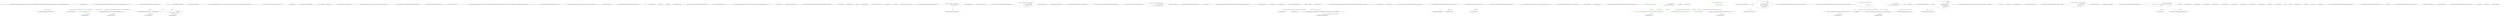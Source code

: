 digraph  {
d11 [cluster="Nancy.Routing.RouteCache.IsEmpty()", color=green, community=0, label="return !this.Values.SelectMany(r => r).Any();", prediction=0, span="41-41"];
d51 [label="Nancy.Routing.RouteCache", span=""];
d10 [cluster="Nancy.Routing.RouteCache.IsEmpty()", label="Entry Nancy.Routing.RouteCache.IsEmpty()", span="39-39"];
d12 [cluster="Nancy.Routing.RouteCache.IsEmpty()", label="Exit Nancy.Routing.RouteCache.IsEmpty()", span="39-39"];
d13 [cluster="System.Collections.Generic.IEnumerable<TSource>.SelectMany<TSource, TResult>(System.Func<TSource, System.Collections.Generic.IEnumerable<TResult>>)", label="Entry System.Collections.Generic.IEnumerable<TSource>.SelectMany<TSource, TResult>(System.Func<TSource, System.Collections.Generic.IEnumerable<TResult>>)", span="0-0"];
d14 [cluster="System.Collections.Generic.IEnumerable<TSource>.Any<TSource>()", label="Entry System.Collections.Generic.IEnumerable<TSource>.Any<TSource>()", span="0-0"];
d15 [cluster="lambda expression", label="Entry lambda expression", span="41-41"];
d16 [cluster="lambda expression", color=green, community=0, label=r, prediction=1, span="41-41"];
d17 [cluster="lambda expression", label="Exit lambda expression", span="41-41"];
d1 [cluster="Nancy.Routing.RouteCache.RouteCache(Nancy.INancyModuleCatalog, Nancy.Bootstrapper.IModuleKeyGenerator, Nancy.INancyContextFactory, Nancy.Routing.IRouteSegmentExtractor, Nancy.Routing.IRouteDescriptionProvider)", label="this.moduleKeyGenerator = moduleKeyGenerator", span="25-25"];
d2 [cluster="Nancy.Routing.RouteCache.RouteCache(Nancy.INancyModuleCatalog, Nancy.Bootstrapper.IModuleKeyGenerator, Nancy.INancyContextFactory, Nancy.Routing.IRouteSegmentExtractor, Nancy.Routing.IRouteDescriptionProvider)", label="this.routeSegmentExtractor = routeSegmentExtractor", span="26-26"];
d3 [cluster="Nancy.Routing.RouteCache.RouteCache(Nancy.INancyModuleCatalog, Nancy.Bootstrapper.IModuleKeyGenerator, Nancy.INancyContextFactory, Nancy.Routing.IRouteSegmentExtractor, Nancy.Routing.IRouteDescriptionProvider)", label="this.routeDescriptionProvider = routeDescriptionProvider", span="27-27"];
d5 [cluster="Nancy.Routing.RouteCache.RouteCache(Nancy.INancyModuleCatalog, Nancy.Bootstrapper.IModuleKeyGenerator, Nancy.INancyContextFactory, Nancy.Routing.IRouteSegmentExtractor, Nancy.Routing.IRouteDescriptionProvider)", label="this.BuildCache(moduleCatalog.GetAllModules(context))", span="31-31"];
d20 [cluster="Nancy.Routing.RouteCache.BuildCache(System.Collections.Generic.IEnumerable<Nancy.NancyModule>)", label="var moduleKey = this.moduleKeyGenerator.GetKeyForModuleType(moduleType)", span="49-49"];
d23 [cluster="Nancy.Routing.RouteCache.BuildCache(System.Collections.Generic.IEnumerable<Nancy.NancyModule>)", label="routeDescription.Description = this.routeDescriptionProvider.GetDescription(module, routeDescription.Path)", span="56-56"];
d24 [cluster="Nancy.Routing.RouteCache.BuildCache(System.Collections.Generic.IEnumerable<Nancy.NancyModule>)", label="routeDescription.Segments = this.routeSegmentExtractor.Extract(routeDescription.Path)", span="57-57"];
d25 [cluster="Nancy.Routing.RouteCache.BuildCache(System.Collections.Generic.IEnumerable<Nancy.NancyModule>)", label="this.AddRoutesToCache(module.Routes.Select(r => r.Description), moduleKey)", span="60-60"];
d40 [cluster="Nancy.Routing.RouteCache.AddRoutesToCache(System.Collections.Generic.IEnumerable<Nancy.Routing.RouteDescription>, string)", label="!this.ContainsKey(moduleKey)", span="66-66"];
d41 [cluster="Nancy.Routing.RouteCache.AddRoutesToCache(System.Collections.Generic.IEnumerable<Nancy.Routing.RouteDescription>, string)", label="this[moduleKey] = new List<Tuple<int, RouteDescription>>()", span="68-68"];
d42 [cluster="Nancy.Routing.RouteCache.AddRoutesToCache(System.Collections.Generic.IEnumerable<Nancy.Routing.RouteDescription>, string)", label="this[moduleKey].AddRange(routes.Select((r, i) => new Tuple<int, RouteDescription>(i, r)))", span="71-71"];
d0 [cluster="Nancy.Routing.RouteCache.RouteCache(Nancy.INancyModuleCatalog, Nancy.Bootstrapper.IModuleKeyGenerator, Nancy.INancyContextFactory, Nancy.Routing.IRouteSegmentExtractor, Nancy.Routing.IRouteDescriptionProvider)", label="Entry Nancy.Routing.RouteCache.RouteCache(Nancy.INancyModuleCatalog, Nancy.Bootstrapper.IModuleKeyGenerator, Nancy.INancyContextFactory, Nancy.Routing.IRouteSegmentExtractor, Nancy.Routing.IRouteDescriptionProvider)", span="23-23"];
d4 [cluster="Nancy.Routing.RouteCache.RouteCache(Nancy.INancyModuleCatalog, Nancy.Bootstrapper.IModuleKeyGenerator, Nancy.INancyContextFactory, Nancy.Routing.IRouteSegmentExtractor, Nancy.Routing.IRouteDescriptionProvider)", label="var context = contextFactory.Create()", span="29-29"];
d6 [cluster="Nancy.Routing.RouteCache.RouteCache(Nancy.INancyModuleCatalog, Nancy.Bootstrapper.IModuleKeyGenerator, Nancy.INancyContextFactory, Nancy.Routing.IRouteSegmentExtractor, Nancy.Routing.IRouteDescriptionProvider)", label="Exit Nancy.Routing.RouteCache.RouteCache(Nancy.INancyModuleCatalog, Nancy.Bootstrapper.IModuleKeyGenerator, Nancy.INancyContextFactory, Nancy.Routing.IRouteSegmentExtractor, Nancy.Routing.IRouteDescriptionProvider)", span="23-23"];
d8 [cluster="Nancy.INancyModuleCatalog.GetAllModules(Nancy.NancyContext)", label="Entry Nancy.INancyModuleCatalog.GetAllModules(Nancy.NancyContext)", span="14-14"];
d9 [cluster="Nancy.Routing.RouteCache.BuildCache(System.Collections.Generic.IEnumerable<Nancy.NancyModule>)", label="Entry Nancy.Routing.RouteCache.BuildCache(System.Collections.Generic.IEnumerable<Nancy.NancyModule>)", span="44-44"];
d19 [cluster="Nancy.Routing.RouteCache.BuildCache(System.Collections.Generic.IEnumerable<Nancy.NancyModule>)", label="var moduleType = module.GetType()", span="48-48"];
d21 [cluster="Nancy.Routing.RouteCache.BuildCache(System.Collections.Generic.IEnumerable<Nancy.NancyModule>)", label="var routes =\r\n                    module.Routes.Select(r => r.Description)", span="51-52"];
d28 [cluster="Nancy.Bootstrapper.IModuleKeyGenerator.GetKeyForModuleType(System.Type)", label="Entry Nancy.Bootstrapper.IModuleKeyGenerator.GetKeyForModuleType(System.Type)", span="14-14"];
d18 [cluster="Nancy.Routing.RouteCache.BuildCache(System.Collections.Generic.IEnumerable<Nancy.NancyModule>)", label=modules, span="46-46"];
d22 [cluster="Nancy.Routing.RouteCache.BuildCache(System.Collections.Generic.IEnumerable<Nancy.NancyModule>)", label=routes, span="54-54"];
d30 [cluster="Unk.GetDescription", label="Entry Unk.GetDescription", span=""];
d31 [cluster="Unk.Extract", label="Entry Unk.Extract", span=""];
d29 [cluster="Unk.Select", label="Entry Unk.Select", span=""];
d32 [cluster="Unk.AddRoutesToCache", label="Entry Unk.AddRoutesToCache", span=""];
d36 [cluster="lambda expression", label="Entry lambda expression", span="60-60"];
d39 [cluster="Nancy.Routing.RouteCache.AddRoutesToCache(System.Collections.Generic.IEnumerable<Nancy.Routing.RouteDescription>, string)", label="Entry Nancy.Routing.RouteCache.AddRoutesToCache(System.Collections.Generic.IEnumerable<Nancy.Routing.RouteDescription>, string)", span="64-64"];
d44 [cluster="System.Collections.Generic.Dictionary<TKey, TValue>.ContainsKey(TKey)", label="Entry System.Collections.Generic.Dictionary<TKey, TValue>.ContainsKey(TKey)", span="0-0"];
d45 [cluster="System.Collections.Generic.List<T>.List()", label="Entry System.Collections.Generic.List<T>.List()", span="0-0"];
d43 [cluster="Nancy.Routing.RouteCache.AddRoutesToCache(System.Collections.Generic.IEnumerable<Nancy.Routing.RouteDescription>, string)", label="Exit Nancy.Routing.RouteCache.AddRoutesToCache(System.Collections.Generic.IEnumerable<Nancy.Routing.RouteDescription>, string)", span="64-64"];
d46 [cluster="Unk.AddRange", label="Entry Unk.AddRange", span=""];
d47 [cluster="lambda expression", label="Entry lambda expression", span="71-71"];
d7 [cluster="Nancy.INancyContextFactory.Create()", label="Entry Nancy.INancyContextFactory.Create()", span="11-11"];
d26 [cluster="Nancy.Routing.RouteCache.BuildCache(System.Collections.Generic.IEnumerable<Nancy.NancyModule>)", label="Exit Nancy.Routing.RouteCache.BuildCache(System.Collections.Generic.IEnumerable<Nancy.NancyModule>)", span="44-44"];
d27 [cluster="object.GetType()", label="Entry object.GetType()", span="0-0"];
d33 [cluster="lambda expression", label="Entry lambda expression", span="52-52"];
d38 [cluster="lambda expression", label="Exit lambda expression", span="60-60"];
d37 [cluster="lambda expression", label="r.Description", span="60-60"];
d49 [cluster="lambda expression", label="Exit lambda expression", span="71-71"];
d48 [cluster="lambda expression", label="new Tuple<int, RouteDescription>(i, r)", span="71-71"];
d35 [cluster="lambda expression", label="Exit lambda expression", span="52-52"];
d34 [cluster="lambda expression", label="r.Description", span="52-52"];
d50 [cluster="System.Tuple<T1, T2>.Tuple(T1, T2)", label="Entry System.Tuple<T1, T2>.Tuple(T1, T2)", span="0-0"];
m0_9 [cluster="Nancy.Tests.Fakes.FakeModuleKeyGenerator.FakeModuleKeyGenerator()", file="RouteCacheFixture.cs", label="Entry Nancy.Tests.Fakes.FakeModuleKeyGenerator.FakeModuleKeyGenerator()", span="4-4"];
m0_11 [cluster="Nancy.Tests.Unit.Routing.RouteCacheFixture.Should_Contain_Entries_For_All_Modules()", file="RouteCacheFixture.cs", label="var routes = (from cacheEntry in this.routeCache.Keys\r\n                         select cacheEntry).ToList()", span="32-33"];
m0_78 [cluster="Unk.MustHaveHappened", file="RouteCacheFixture.cs", label="Entry Unk.MustHaveHappened", span=""];
m0_12 [cluster="Nancy.Tests.Unit.Routing.RouteCacheFixture.Should_Contain_Entries_For_All_Modules()", file="RouteCacheFixture.cs", label="routes.Contains(''1'').ShouldBeTrue()", span="36-36"];
m0_34 [cluster="Nancy.Tests.Unit.Routing.RouteCacheFixture.Sets_Filter_If_Specified()", file="RouteCacheFixture.cs", label="Entry Nancy.Tests.Unit.Routing.RouteCacheFixture.Sets_Filter_If_Specified()", span="54-54"];
m0_35 [cluster="Nancy.Tests.Unit.Routing.RouteCacheFixture.Sets_Filter_If_Specified()", file="RouteCacheFixture.cs", label="var routes = from cacheEntry in this.routeCache.Values\r\n                         from route in cacheEntry\r\n                         where route.Item2.Path == ''/filtered''\r\n                         select route.Item2", span="57-60"];
m0_36 [cluster="Nancy.Tests.Unit.Routing.RouteCacheFixture.Sets_Filter_If_Specified()", file="RouteCacheFixture.cs", label="var filteredRoute = routes.First()", span="63-63"];
m0_37 [cluster="Nancy.Tests.Unit.Routing.RouteCacheFixture.Sets_Filter_If_Specified()", file="RouteCacheFixture.cs", label="filteredRoute.Condition.ShouldNotBeNull()", span="66-66"];
m0_38 [cluster="Nancy.Tests.Unit.Routing.RouteCacheFixture.Sets_Filter_If_Specified()", file="RouteCacheFixture.cs", label="Exit Nancy.Tests.Unit.Routing.RouteCacheFixture.Sets_Filter_If_Specified()", span="54-54"];
m0_13 [cluster="Nancy.Tests.Unit.Routing.RouteCacheFixture.Should_Contain_Entries_For_All_Modules()", file="RouteCacheFixture.cs", label="Nancy.Bootstrapper.NancyInternalConfiguration", span=""];
m0_14 [cluster="Nancy.Tests.Unit.Routing.RouteCacheFixture.Should_Contain_Entries_For_All_Modules()", file="RouteCacheFixture.cs", label="Exit Nancy.Tests.Unit.Routing.RouteCacheFixture.Should_Contain_Entries_For_All_Modules()", span="29-29"];
m0_47 [cluster="Nancy.Tests.Unit.Routing.RouteCacheFixture.Sets_Method()", file="RouteCacheFixture.cs", label="Entry Nancy.Tests.Unit.Routing.RouteCacheFixture.Sets_Method()", span="86-86"];
m0_48 [cluster="Nancy.Tests.Unit.Routing.RouteCacheFixture.Sets_Method()", file="RouteCacheFixture.cs", label="var methods = (from cacheEntry in routeCache.Values\r\n                          from route in cacheEntry\r\n                          select route.Item2.Method).Distinct()", span="89-91"];
m0_49 [cluster="Nancy.Tests.Unit.Routing.RouteCacheFixture.Sets_Method()", file="RouteCacheFixture.cs", label="methods.Count().ShouldEqual(4)", span="94-94"];
m0_50 [cluster="Nancy.Tests.Unit.Routing.RouteCacheFixture.Sets_Method()", file="RouteCacheFixture.cs", label="Exit Nancy.Tests.Unit.Routing.RouteCacheFixture.Sets_Method()", span="86-86"];
m0_62 [cluster="Unk.ElementAt", file="RouteCacheFixture.cs", label="Entry Unk.ElementAt", span=""];
m0_7 [cluster="Nancy.Bootstrapper.NancyInternalConfiguration.WithOverrides(System.Action<Nancy.Bootstrapper.NancyInternalConfiguration>)", file="RouteCacheFixture.cs", label="Exit Nancy.Bootstrapper.NancyInternalConfiguration.WithOverrides(System.Action<Nancy.Bootstrapper.NancyInternalConfiguration>)", span="121-121"];
m0_26 [cluster="object.ShouldEqual(object)", file="RouteCacheFixture.cs", label="Entry object.ShouldEqual(object)", span="95-95"];
m0_6 [cluster="Nancy.Bootstrapper.NancyInternalConfiguration.WithOverrides(System.Action<Nancy.Bootstrapper.NancyInternalConfiguration>)", file="RouteCacheFixture.cs", label="return configuration;", span="127-127"];
m0_0 [cluster="lambda expression", file="RouteCacheFixture.cs", label="Entry lambda expression", span="107-107"];
m0_1 [cluster="lambda expression", file="RouteCacheFixture.cs", label="tr.RegistrationType == null", span="107-107"];
m0_2 [cluster="lambda expression", file="RouteCacheFixture.cs", label="Exit lambda expression", span="107-107"];
m0_4 [cluster="Nancy.Bootstrapper.NancyInternalConfiguration.WithOverrides(System.Action<Nancy.Bootstrapper.NancyInternalConfiguration>)", file="RouteCacheFixture.cs", label="var configuration = Default", span="123-123"];
m0_3 [cluster="Nancy.Bootstrapper.NancyInternalConfiguration.WithOverrides(System.Action<Nancy.Bootstrapper.NancyInternalConfiguration>)", file="RouteCacheFixture.cs", label="Entry Nancy.Bootstrapper.NancyInternalConfiguration.WithOverrides(System.Action<Nancy.Bootstrapper.NancyInternalConfiguration>)", span="121-121"];
m0_5 [cluster="Nancy.Bootstrapper.NancyInternalConfiguration.WithOverrides(System.Action<Nancy.Bootstrapper.NancyInternalConfiguration>)", file="RouteCacheFixture.cs", label="configurationBuilder.Invoke(configuration)", span="125-125"];
m0_86 [cluster="Unk.GetAllModules", file="RouteCacheFixture.cs", label="Entry Unk.GetAllModules", span=""];
m0_75 [cluster="Nancy.Tests.Fakes.FakeNancyModule.FakeNancyModule(System.Action<Nancy.Tests.Fakes.FakeNancyModule.FakeNancyModuleConfigurator>)", file="RouteCacheFixture.cs", label="Entry Nancy.Tests.Fakes.FakeNancyModule.FakeNancyModule(System.Action<Nancy.Tests.Fakes.FakeNancyModule.FakeNancyModuleConfigurator>)", span="10-10"];
m0_40 [cluster="Unk.ShouldNotBeNull", file="RouteCacheFixture.cs", label="Entry Unk.ShouldNotBeNull", span=""];
m0_8 [cluster="RouteCache.cstr", file="RouteCacheFixture.cs", label="Entry RouteCache.cstr", span=""];
m0_18 [cluster="Nancy.Tests.Unit.Routing.RouteCacheFixture.Should_Contain_Entries_For_All_Routes()", file="RouteCacheFixture.cs", label="Entry Nancy.Tests.Unit.Routing.RouteCacheFixture.Should_Contain_Entries_For_All_Routes()", span="41-41"];
m0_19 [cluster="Nancy.Tests.Unit.Routing.RouteCacheFixture.Should_Contain_Entries_For_All_Routes()", file="RouteCacheFixture.cs", label="var total = this.fakeModuleCatalog.GetAllModules(new NancyContext()).Sum(nm => nm.Routes.Count())", span="44-44"];
m0_20 [cluster="Nancy.Tests.Unit.Routing.RouteCacheFixture.Should_Contain_Entries_For_All_Routes()", file="RouteCacheFixture.cs", label="var cacheEntriesTotal = this.routeCache.Values.Sum(c => c.Count())", span="47-47"];
m0_21 [cluster="Nancy.Tests.Unit.Routing.RouteCacheFixture.Should_Contain_Entries_For_All_Routes()", file="RouteCacheFixture.cs", label="cacheEntriesTotal.ShouldEqual(total)", span="50-50"];
m0_22 [cluster="Nancy.Tests.Unit.Routing.RouteCacheFixture.Should_Contain_Entries_For_All_Routes()", file="RouteCacheFixture.cs", label="Exit Nancy.Tests.Unit.Routing.RouteCacheFixture.Should_Contain_Entries_For_All_Routes()", span="41-41"];
m0_25 [cluster="System.Collections.Generic.IEnumerable<TSource>.Sum<TSource>(System.Func<TSource, int>)", file="RouteCacheFixture.cs", label="Entry System.Collections.Generic.IEnumerable<TSource>.Sum<TSource>(System.Func<TSource, int>)", span="0-0"];
m0_60 [cluster="Nancy.INancyModuleCatalog.GetModuleByKey(string, Nancy.NancyContext)", file="RouteCacheFixture.cs", label="Entry Nancy.INancyModuleCatalog.GetModuleByKey(string, Nancy.NancyContext)", span="22-22"];
m0_17 [cluster="bool.ShouldBeTrue()", file="RouteCacheFixture.cs", label="Entry bool.ShouldBeTrue()", span="85-85"];
m0_90 [cluster="Unk.GetDescription", file="RouteCacheFixture.cs", label="Entry Unk.GetDescription", span=""];
m0_91 [cluster="Nancy.Tests.Unit.Routing.RouteCacheFixture.Should_invoke_route_description_provider_with_path_of_route()", file="RouteCacheFixture.cs", label="Entry Nancy.Tests.Unit.Routing.RouteCacheFixture.Should_invoke_route_description_provider_with_path_of_route()", span="144-144"];
m0_92 [cluster="Nancy.Tests.Unit.Routing.RouteCacheFixture.Should_invoke_route_description_provider_with_path_of_route()", color=green, community=0, file="RouteCacheFixture.cs", label="string expectedPath = ''/some/path/{capture}''", prediction=2, span="147-147"];
m0_93 [cluster="Nancy.Tests.Unit.Routing.RouteCacheFixture.Should_invoke_route_description_provider_with_path_of_route()", color=green, community=0, file="RouteCacheFixture.cs", label="var module = new FakeNancyModule(with =>\r\n            {\r\n                with.AddGetRoute(expectedPath);\r\n            })", prediction=2, span="149-152"];
m0_98 [cluster="Nancy.Tests.Unit.Routing.RouteCacheFixture.Should_invoke_route_description_provider_with_path_of_route()", color=green, community=0, file="RouteCacheFixture.cs", label="A.CallTo(() => descriptionProvider.GetDescription(A<NancyModule>._, expectedPath)).MustHaveHappened()", prediction=2, span="169-169"];
m0_94 [cluster="Nancy.Tests.Unit.Routing.RouteCacheFixture.Should_invoke_route_description_provider_with_path_of_route()", file="RouteCacheFixture.cs", label="var catalog = A.Fake<INancyModuleCatalog>()", span="154-154"];
m0_95 [cluster="Nancy.Tests.Unit.Routing.RouteCacheFixture.Should_invoke_route_description_provider_with_path_of_route()", file="RouteCacheFixture.cs", label="A.CallTo(() => catalog.GetAllModules(A<NancyContext>._)).Returns(new[] { module })", span="155-155"];
m0_97 [cluster="Nancy.Tests.Unit.Routing.RouteCacheFixture.Should_invoke_route_description_provider_with_path_of_route()", file="RouteCacheFixture.cs", label="var cache = new RouteCache(\r\n                catalog,\r\n                new FakeModuleKeyGenerator(),\r\n                A.Fake<INancyContextFactory>(),\r\n                this.routeSegmentExtractor,\r\n                descriptionProvider)", span="161-166"];
m0_96 [cluster="Nancy.Tests.Unit.Routing.RouteCacheFixture.Should_invoke_route_description_provider_with_path_of_route()", file="RouteCacheFixture.cs", label="var descriptionProvider =\r\n                A.Fake<IRouteDescriptionProvider>()", span="157-158"];
m0_99 [cluster="Nancy.Tests.Unit.Routing.RouteCacheFixture.Should_invoke_route_description_provider_with_path_of_route()", file="RouteCacheFixture.cs", label="Exit Nancy.Tests.Unit.Routing.RouteCacheFixture.Should_invoke_route_description_provider_with_path_of_route()", span="144-144"];
m0_67 [cluster="Nancy.Tests.Unit.Routing.RouteCacheFixture.Should_invoke_route_description_provider_with_module_that_route_is_defined_in()", file="RouteCacheFixture.cs", label="Entry Nancy.Tests.Unit.Routing.RouteCacheFixture.Should_invoke_route_description_provider_with_module_that_route_is_defined_in()", span="117-117"];
m0_68 [cluster="Nancy.Tests.Unit.Routing.RouteCacheFixture.Should_invoke_route_description_provider_with_module_that_route_is_defined_in()", file="RouteCacheFixture.cs", label="var module = new FakeNancyModule(with =>\r\n            {\r\n                with.AddGetRoute(''/'');\r\n            })", span="120-123"];
m0_70 [cluster="Nancy.Tests.Unit.Routing.RouteCacheFixture.Should_invoke_route_description_provider_with_module_that_route_is_defined_in()", file="RouteCacheFixture.cs", label="A.CallTo(() => catalog.GetAllModules(A<NancyContext>._)).Returns(new[] { module })", span="126-126"];
m0_73 [cluster="Nancy.Tests.Unit.Routing.RouteCacheFixture.Should_invoke_route_description_provider_with_module_that_route_is_defined_in()", file="RouteCacheFixture.cs", label="A.CallTo(() => descriptionProvider.GetDescription(module, A<string>._)).MustHaveHappened()", span="140-140"];
m0_69 [cluster="Nancy.Tests.Unit.Routing.RouteCacheFixture.Should_invoke_route_description_provider_with_module_that_route_is_defined_in()", file="RouteCacheFixture.cs", label="var catalog = A.Fake<INancyModuleCatalog>()", span="125-125"];
m0_72 [cluster="Nancy.Tests.Unit.Routing.RouteCacheFixture.Should_invoke_route_description_provider_with_module_that_route_is_defined_in()", file="RouteCacheFixture.cs", label="var cache = new RouteCache(\r\n                catalog,\r\n                new FakeModuleKeyGenerator(),\r\n                A.Fake<INancyContextFactory>(),\r\n                this.routeSegmentExtractor,\r\n                descriptionProvider)", span="132-137"];
m0_71 [cluster="Nancy.Tests.Unit.Routing.RouteCacheFixture.Should_invoke_route_description_provider_with_module_that_route_is_defined_in()", file="RouteCacheFixture.cs", label="var descriptionProvider =\r\n                A.Fake<IRouteDescriptionProvider>()", span="128-129"];
m0_74 [cluster="Nancy.Tests.Unit.Routing.RouteCacheFixture.Should_invoke_route_description_provider_with_module_that_route_is_defined_in()", file="RouteCacheFixture.cs", label="Exit Nancy.Tests.Unit.Routing.RouteCacheFixture.Should_invoke_route_description_provider_with_module_that_route_is_defined_in()", span="117-117"];
m0_76 [cluster="Unk.CallTo", file="RouteCacheFixture.cs", label="Entry Unk.CallTo", span=""];
m0_52 [cluster="Unk.Count", file="RouteCacheFixture.cs", label="Entry Unk.Count", span=""];
m0_63 [cluster="Unk.ShouldBeSameAs", file="RouteCacheFixture.cs", label="Entry Unk.ShouldBeSameAs", span=""];
m0_23 [cluster="Nancy.NancyContext.NancyContext()", file="RouteCacheFixture.cs", label="Entry Nancy.NancyContext.NancyContext()", span="20-20"];
m0_41 [cluster="Nancy.Tests.Unit.Routing.RouteCacheFixture.Filter_Is_Null_If_Not_Specified()", file="RouteCacheFixture.cs", label="Entry Nancy.Tests.Unit.Routing.RouteCacheFixture.Filter_Is_Null_If_Not_Specified()", span="70-70"];
m0_42 [cluster="Nancy.Tests.Unit.Routing.RouteCacheFixture.Filter_Is_Null_If_Not_Specified()", file="RouteCacheFixture.cs", label="var routes = from cacheEntry in this.routeCache.Values\r\n                         from route in cacheEntry\r\n                         where route.Item2.Path == ''/''\r\n                         select route.Item2", span="73-76"];
m0_43 [cluster="Nancy.Tests.Unit.Routing.RouteCacheFixture.Filter_Is_Null_If_Not_Specified()", file="RouteCacheFixture.cs", label="var filteredRoute = routes.First()", span="79-79"];
m0_44 [cluster="Nancy.Tests.Unit.Routing.RouteCacheFixture.Filter_Is_Null_If_Not_Specified()", file="RouteCacheFixture.cs", label="filteredRoute.Condition.ShouldBeNull()", span="82-82"];
m0_45 [cluster="Nancy.Tests.Unit.Routing.RouteCacheFixture.Filter_Is_Null_If_Not_Specified()", file="RouteCacheFixture.cs", label="Exit Nancy.Tests.Unit.Routing.RouteCacheFixture.Filter_Is_Null_If_Not_Specified()", span="70-70"];
m0_64 [cluster="lambda expression", file="RouteCacheFixture.cs", label="Entry lambda expression", span="102-102"];
m0_101 [cluster="lambda expression", color=green, community=0, file="RouteCacheFixture.cs", label="with.AddGetRoute(expectedPath)", prediction=2, span="151-151"];
m0_107 [cluster="lambda expression", color=green, community=0, file="RouteCacheFixture.cs", label="descriptionProvider.GetDescription(A<NancyModule>._, expectedPath)", prediction=2, span="169-169"];
m0_100 [cluster="lambda expression", file="RouteCacheFixture.cs", label="Entry lambda expression", span="149-152"];
m0_102 [cluster="lambda expression", file="RouteCacheFixture.cs", label="Exit lambda expression", span="149-152"];
m0_106 [cluster="lambda expression", file="RouteCacheFixture.cs", label="Entry lambda expression", span="169-169"];
m0_108 [cluster="lambda expression", file="RouteCacheFixture.cs", label="Exit lambda expression", span="169-169"];
m0_104 [cluster="lambda expression", file="RouteCacheFixture.cs", label="catalog.GetAllModules(A<NancyContext>._)", span="155-155"];
m0_103 [cluster="lambda expression", file="RouteCacheFixture.cs", label="Entry lambda expression", span="155-155"];
m0_80 [cluster="lambda expression", file="RouteCacheFixture.cs", label="with.AddGetRoute(''/'')", span="122-122"];
m0_88 [cluster="lambda expression", file="RouteCacheFixture.cs", label="descriptionProvider.GetDescription(module, A<string>._)", span="140-140"];
m0_105 [cluster="lambda expression", file="RouteCacheFixture.cs", label="Exit lambda expression", span="155-155"];
m0_79 [cluster="lambda expression", file="RouteCacheFixture.cs", label="Entry lambda expression", span="120-123"];
m0_81 [cluster="lambda expression", file="RouteCacheFixture.cs", label="Exit lambda expression", span="120-123"];
m0_83 [cluster="lambda expression", file="RouteCacheFixture.cs", label="Entry lambda expression", span="126-126"];
m0_87 [cluster="lambda expression", file="RouteCacheFixture.cs", label="Entry lambda expression", span="140-140"];
m0_89 [cluster="lambda expression", file="RouteCacheFixture.cs", label="Exit lambda expression", span="140-140"];
m0_84 [cluster="lambda expression", file="RouteCacheFixture.cs", label="catalog.GetAllModules(A<NancyContext>._)", span="126-126"];
m0_27 [cluster="lambda expression", file="RouteCacheFixture.cs", label="Entry lambda expression", span="44-44"];
m0_31 [cluster="lambda expression", file="RouteCacheFixture.cs", label="Entry lambda expression", span="47-47"];
m0_85 [cluster="lambda expression", file="RouteCacheFixture.cs", label="Exit lambda expression", span="126-126"];
m0_29 [cluster="lambda expression", file="RouteCacheFixture.cs", label="Exit lambda expression", span="44-44"];
m0_28 [cluster="lambda expression", file="RouteCacheFixture.cs", label="nm.Routes.Count()", span="44-44"];
m0_33 [cluster="lambda expression", file="RouteCacheFixture.cs", label="Exit lambda expression", span="47-47"];
m0_32 [cluster="lambda expression", file="RouteCacheFixture.cs", label="c.Count()", span="47-47"];
m0_65 [cluster="lambda expression", file="RouteCacheFixture.cs", label="r.Description", span="102-102"];
m0_66 [cluster="lambda expression", file="RouteCacheFixture.cs", label="Exit lambda expression", span="102-102"];
m0_51 [cluster="Unk.Distinct", file="RouteCacheFixture.cs", label="Entry Unk.Distinct", span=""];
m0_39 [cluster="Unk.First", file="RouteCacheFixture.cs", label="Entry Unk.First", span=""];
m0_16 [cluster="Unk.Contains", file="RouteCacheFixture.cs", label="Entry Unk.Contains", span=""];
m0_82 [cluster="Nancy.Tests.Fakes.FakeNancyModule.FakeNancyModuleConfigurator.AddGetRoute(string)", file="RouteCacheFixture.cs", label="Entry Nancy.Tests.Fakes.FakeNancyModule.FakeNancyModuleConfigurator.AddGetRoute(string)", span="36-36"];
m0_30 [cluster="System.Collections.Generic.IEnumerable<TSource>.Count<TSource>()", file="RouteCacheFixture.cs", label="Entry System.Collections.Generic.IEnumerable<TSource>.Count<TSource>()", span="0-0"];
m0_61 [cluster="Unk.Select", file="RouteCacheFixture.cs", label="Entry Unk.Select", span=""];
m0_53 [cluster="Nancy.Tests.Unit.Routing.RouteCacheFixture.Index_Set_Correctly_In_Cache()", file="RouteCacheFixture.cs", label="Entry Nancy.Tests.Unit.Routing.RouteCacheFixture.Index_Set_Correctly_In_Cache()", span="98-98"];
m0_54 [cluster="Nancy.Tests.Unit.Routing.RouteCacheFixture.Index_Set_Correctly_In_Cache()", file="RouteCacheFixture.cs", label="var routes = this.fakeModuleCatalog\r\n                .GetModuleByKey(''1'', new NancyContext()).Routes.Select(r => r.Description)\r\n                .ToList()", span="101-103"];
m0_55 [cluster="Nancy.Tests.Unit.Routing.RouteCacheFixture.Index_Set_Correctly_In_Cache()", file="RouteCacheFixture.cs", label="var cachedRoutes = this.routeCache[''1'']", span="106-106"];
m0_58 [cluster="Nancy.Tests.Unit.Routing.RouteCacheFixture.Index_Set_Correctly_In_Cache()", file="RouteCacheFixture.cs", label="cachedRoute.Item2.ShouldBeSameAs(routes.ElementAt(index))", span="112-112"];
m0_56 [cluster="Nancy.Tests.Unit.Routing.RouteCacheFixture.Index_Set_Correctly_In_Cache()", file="RouteCacheFixture.cs", label=cachedRoutes, span="109-109"];
m0_57 [cluster="Nancy.Tests.Unit.Routing.RouteCacheFixture.Index_Set_Correctly_In_Cache()", file="RouteCacheFixture.cs", label="var index = cachedRoute.Item1", span="111-111"];
m0_59 [cluster="Nancy.Tests.Unit.Routing.RouteCacheFixture.Index_Set_Correctly_In_Cache()", file="RouteCacheFixture.cs", label="Exit Nancy.Tests.Unit.Routing.RouteCacheFixture.Index_Set_Correctly_In_Cache()", span="98-98"];
m0_15 [cluster="Unk.ToList", file="RouteCacheFixture.cs", label="Entry Unk.ToList", span=""];
m0_77 [cluster="Unk.Returns", file="RouteCacheFixture.cs", label="Entry Unk.Returns", span=""];
m0_46 [cluster="Unk.ShouldBeNull", file="RouteCacheFixture.cs", label="Entry Unk.ShouldBeNull", span=""];
m0_113 [file="RouteCacheFixture.cs", label=expectedPath, span=""];
m0_115 [file="RouteCacheFixture.cs", label=descriptionProvider, span=""];
m0_109 [file="RouteCacheFixture.cs", label="Nancy.Tests.Unit.Routing.RouteCacheFixture", span=""];
m0_114 [file="RouteCacheFixture.cs", label=catalog, span=""];
m0_111 [file="RouteCacheFixture.cs", label=module, span=""];
m0_112 [file="RouteCacheFixture.cs", label=descriptionProvider, span=""];
m0_110 [file="RouteCacheFixture.cs", label=catalog, span=""];
d11 -> d15  [color=green, key=1, label="lambda expression", style=dashed];
d51 -> d11  [color=green, key=1, label="Nancy.Routing.RouteCache", style=dashed];
d51 -> d5  [color=darkseagreen4, key=1, label="Nancy.Routing.RouteCache", style=dashed];
d51 -> d25  [color=darkseagreen4, key=1, label="Nancy.Routing.RouteCache", style=dashed];
d51 -> d40  [color=darkseagreen4, key=1, label="Nancy.Routing.RouteCache", style=dashed];
d51 -> d42  [color=darkseagreen4, key=1, label="Nancy.Routing.RouteCache", style=dashed];
d20 -> d25  [color=darkseagreen4, key=1, label=moduleKey, style=dashed];
d25 -> d36  [color=darkseagreen4, key=1, label="lambda expression", style=dashed];
d42 -> d47  [color=darkseagreen4, key=1, label="lambda expression", style=dashed];
d0 -> d5  [color=darkseagreen4, key=1, label="Nancy.INancyModuleCatalog", style=dashed];
d21 -> d33  [color=darkseagreen4, key=1, label="lambda expression", style=dashed];
d18 -> d25  [color=darkseagreen4, key=1, label=module, style=dashed];
d18 -> d21  [color=darkseagreen4, key=1, label=module, style=dashed];
d39 -> d42  [color=darkseagreen4, key=1, label="System.Collections.Generic.IEnumerable<Nancy.Routing.RouteDescription>", style=dashed];
m0_11 -> m0_13  [color=darkseagreen4, key=1, label=routes, style=dashed];
m0_3 -> m0_5  [color=darkseagreen4, key=1, label="System.Action<Nancy.Bootstrapper.NancyInternalConfiguration>", style=dashed];
m0_19 -> m0_27  [color=darkseagreen4, key=1, label="lambda expression", style=dashed];
m0_19 -> m0_21  [color=darkseagreen4, key=1, label=total, style=dashed];
m0_20 -> m0_31  [color=darkseagreen4, key=1, label="lambda expression", style=dashed];
m0_92 -> m0_101  [color=green, key=1, label=expectedPath, style=dashed];
m0_92 -> m0_98  [color=green, key=1, label=expectedPath, style=dashed];
m0_92 -> m0_107  [color=green, key=1, label=expectedPath, style=dashed];
m0_93 -> m0_101  [color=green, key=1, label="Nancy.Tests.Fakes.FakeNancyModule.FakeNancyModuleConfigurator", style=dashed];
m0_93 -> m0_95  [color=green, key=1, label=module, style=dashed];
m0_98 -> m0_106  [color=green, key=1, label="lambda expression", style=dashed];
m0_94 -> m0_104  [color=darkseagreen4, key=1, label=catalog, style=dashed];
m0_95 -> m0_103  [color=darkseagreen4, key=1, label="lambda expression", style=dashed];
m0_96 -> m0_98  [color=green, key=1, label=descriptionProvider, style=dashed];
m0_96 -> m0_107  [color=green, key=1, label=descriptionProvider, style=dashed];
m0_68 -> m0_80  [color=darkseagreen4, key=1, label="Nancy.Tests.Fakes.FakeNancyModule.FakeNancyModuleConfigurator", style=dashed];
m0_68 -> m0_70  [color=darkseagreen4, key=1, label=module, style=dashed];
m0_68 -> m0_73  [color=darkseagreen4, key=1, label=module, style=dashed];
m0_68 -> m0_88  [color=darkseagreen4, key=1, label=module, style=dashed];
m0_70 -> m0_83  [color=darkseagreen4, key=1, label="lambda expression", style=dashed];
m0_73 -> m0_87  [color=darkseagreen4, key=1, label="lambda expression", style=dashed];
m0_69 -> m0_84  [color=darkseagreen4, key=1, label=catalog, style=dashed];
m0_71 -> m0_73  [color=darkseagreen4, key=1, label=descriptionProvider, style=dashed];
m0_71 -> m0_88  [color=darkseagreen4, key=1, label=descriptionProvider, style=dashed];
m0_54 -> m0_64  [color=darkseagreen4, key=1, label="lambda expression", style=dashed];
m0_54 -> m0_58  [color=darkseagreen4, key=1, label=routes, style=dashed];
m0_56 -> m0_58  [color=darkseagreen4, key=1, label=cachedRoute, style=dashed];
m0_113 -> m0_101  [color=green, key=1, label=expectedPath, style=dashed];
m0_113 -> m0_107  [color=green, key=1, label=expectedPath, style=dashed];
m0_115 -> m0_107  [color=green, key=1, label=descriptionProvider, style=dashed];
m0_109 -> m0_1  [color=darkseagreen4, key=1, label="Nancy.Tests.Unit.Routing.RouteCacheFixture", style=dashed];
m0_109 -> m0_2  [color=darkseagreen4, key=1, label="Nancy.Tests.Unit.Routing.RouteCacheFixture", style=dashed];
m0_109 -> m0_3  [color=darkseagreen4, key=1, label="Nancy.Tests.Unit.Routing.RouteCacheFixture", style=dashed];
m0_114 -> m0_104  [color=darkseagreen4, key=1, label=catalog, style=dashed];
m0_111 -> m0_88  [color=darkseagreen4, key=1, label=module, style=dashed];
m0_112 -> m0_88  [color=darkseagreen4, key=1, label=descriptionProvider, style=dashed];
m0_110 -> m0_84  [color=darkseagreen4, key=1, label=catalog, style=dashed];
}
